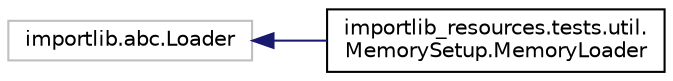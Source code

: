 digraph "Graphical Class Hierarchy"
{
 // LATEX_PDF_SIZE
  edge [fontname="Helvetica",fontsize="10",labelfontname="Helvetica",labelfontsize="10"];
  node [fontname="Helvetica",fontsize="10",shape=record];
  rankdir="LR";
  Node7396 [label="importlib.abc.Loader",height=0.2,width=0.4,color="grey75", fillcolor="white", style="filled",tooltip=" "];
  Node7396 -> Node0 [dir="back",color="midnightblue",fontsize="10",style="solid",fontname="Helvetica"];
  Node0 [label="importlib_resources.tests.util.\lMemorySetup.MemoryLoader",height=0.2,width=0.4,color="black", fillcolor="white", style="filled",URL="$classimportlib__resources_1_1tests_1_1util_1_1MemorySetup_1_1MemoryLoader.html",tooltip=" "];
}
